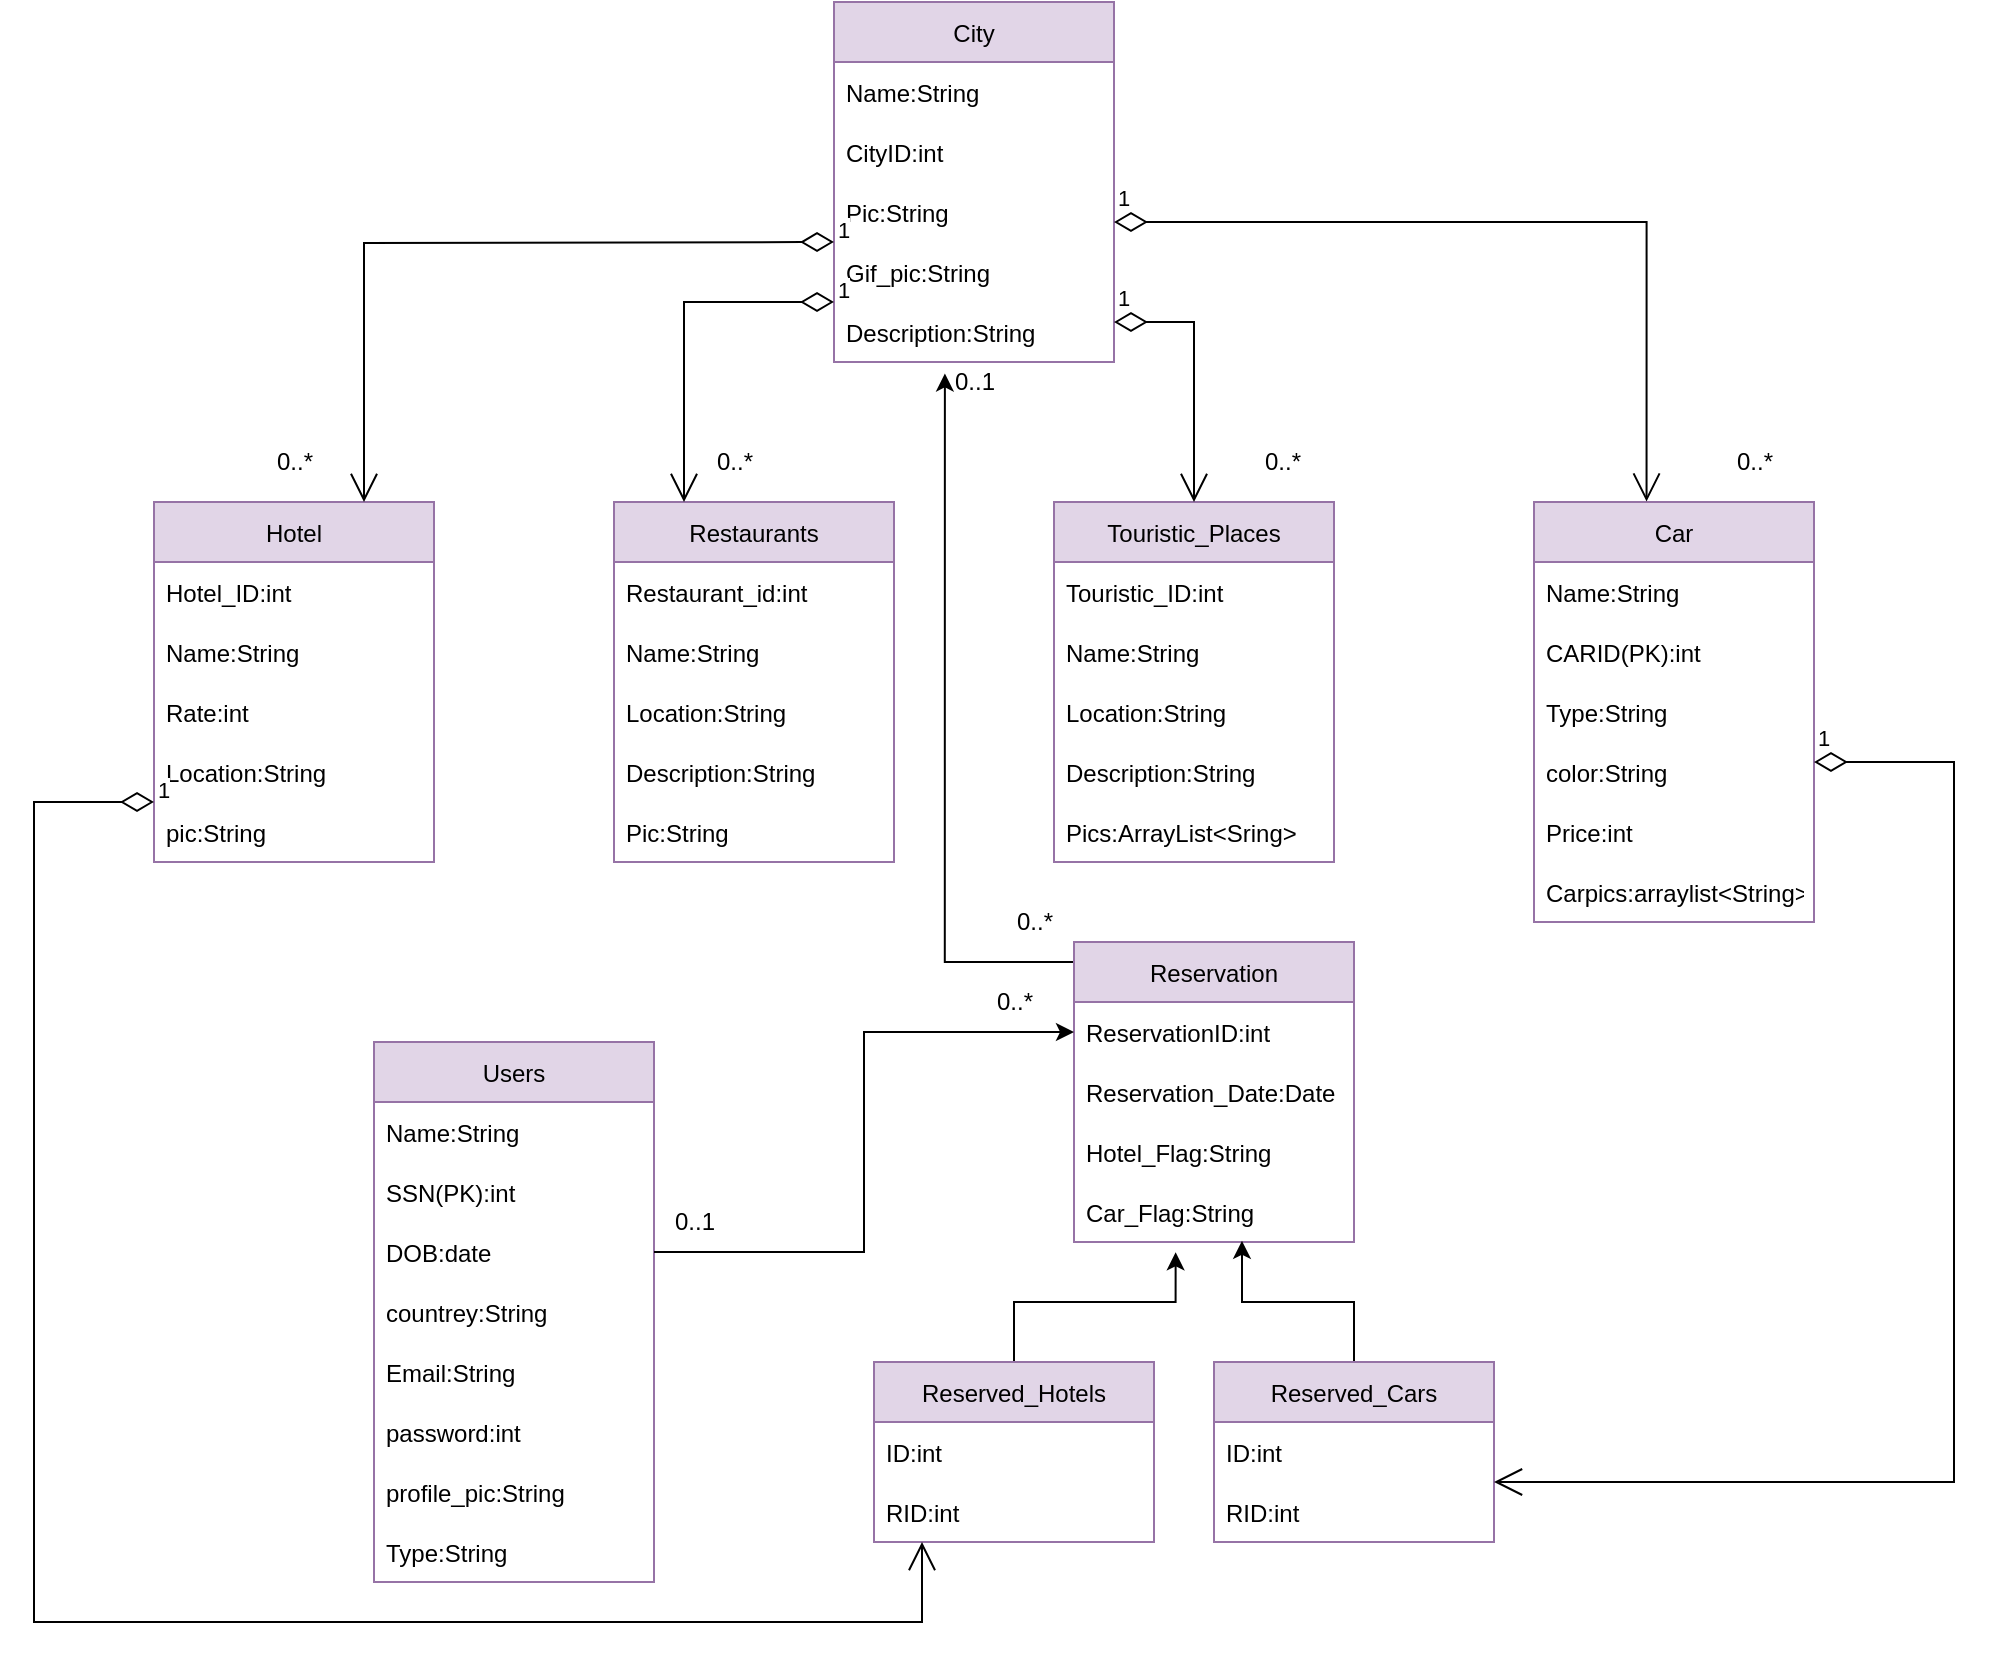 <mxfile version="15.4.0" type="device"><diagram id="C5RBs43oDa-KdzZeNtuy" name="Page-1"><mxGraphModel dx="2290" dy="846" grid="1" gridSize="10" guides="1" tooltips="1" connect="1" arrows="1" fold="1" page="1" pageScale="1" pageWidth="827" pageHeight="1169" math="0" shadow="0"><root><mxCell id="WIyWlLk6GJQsqaUBKTNV-0"/><mxCell id="WIyWlLk6GJQsqaUBKTNV-1" parent="WIyWlLk6GJQsqaUBKTNV-0"/><mxCell id="H8OrNMDpa2z66B9e2zrG-1" value="Users" style="swimlane;fontStyle=0;childLayout=stackLayout;horizontal=1;startSize=30;horizontalStack=0;resizeParent=1;resizeParentMax=0;resizeLast=0;collapsible=1;marginBottom=0;fillColor=#e1d5e7;strokeColor=#9673a6;" parent="WIyWlLk6GJQsqaUBKTNV-1" vertex="1"><mxGeometry x="-60" y="660" width="140" height="270" as="geometry"/></mxCell><mxCell id="H8OrNMDpa2z66B9e2zrG-8" value="Name:String" style="text;strokeColor=none;fillColor=none;align=left;verticalAlign=middle;spacingLeft=4;spacingRight=4;overflow=hidden;points=[[0,0.5],[1,0.5]];portConstraint=eastwest;rotatable=0;" parent="H8OrNMDpa2z66B9e2zrG-1" vertex="1"><mxGeometry y="30" width="140" height="30" as="geometry"/></mxCell><mxCell id="H8OrNMDpa2z66B9e2zrG-9" value="SSN(PK):int" style="text;strokeColor=none;fillColor=none;align=left;verticalAlign=middle;spacingLeft=4;spacingRight=4;overflow=hidden;points=[[0,0.5],[1,0.5]];portConstraint=eastwest;rotatable=0;" parent="H8OrNMDpa2z66B9e2zrG-1" vertex="1"><mxGeometry y="60" width="140" height="30" as="geometry"/></mxCell><mxCell id="H8OrNMDpa2z66B9e2zrG-10" value="DOB:date" style="text;strokeColor=none;fillColor=none;align=left;verticalAlign=middle;spacingLeft=4;spacingRight=4;overflow=hidden;points=[[0,0.5],[1,0.5]];portConstraint=eastwest;rotatable=0;" parent="H8OrNMDpa2z66B9e2zrG-1" vertex="1"><mxGeometry y="90" width="140" height="30" as="geometry"/></mxCell><mxCell id="H8OrNMDpa2z66B9e2zrG-11" value="countrey:String" style="text;strokeColor=none;fillColor=none;align=left;verticalAlign=middle;spacingLeft=4;spacingRight=4;overflow=hidden;points=[[0,0.5],[1,0.5]];portConstraint=eastwest;rotatable=0;" parent="H8OrNMDpa2z66B9e2zrG-1" vertex="1"><mxGeometry y="120" width="140" height="30" as="geometry"/></mxCell><mxCell id="H8OrNMDpa2z66B9e2zrG-12" value="Email:String" style="text;strokeColor=none;fillColor=none;align=left;verticalAlign=middle;spacingLeft=4;spacingRight=4;overflow=hidden;points=[[0,0.5],[1,0.5]];portConstraint=eastwest;rotatable=0;" parent="H8OrNMDpa2z66B9e2zrG-1" vertex="1"><mxGeometry y="150" width="140" height="30" as="geometry"/></mxCell><mxCell id="H8OrNMDpa2z66B9e2zrG-13" value="password:int" style="text;strokeColor=none;fillColor=none;align=left;verticalAlign=middle;spacingLeft=4;spacingRight=4;overflow=hidden;points=[[0,0.5],[1,0.5]];portConstraint=eastwest;rotatable=0;" parent="H8OrNMDpa2z66B9e2zrG-1" vertex="1"><mxGeometry y="180" width="140" height="30" as="geometry"/></mxCell><mxCell id="H8OrNMDpa2z66B9e2zrG-14" value="profile_pic:String" style="text;strokeColor=none;fillColor=none;align=left;verticalAlign=middle;spacingLeft=4;spacingRight=4;overflow=hidden;points=[[0,0.5],[1,0.5]];portConstraint=eastwest;rotatable=0;" parent="H8OrNMDpa2z66B9e2zrG-1" vertex="1"><mxGeometry y="210" width="140" height="30" as="geometry"/></mxCell><mxCell id="H8OrNMDpa2z66B9e2zrG-15" value="Type:String" style="text;strokeColor=none;fillColor=none;align=left;verticalAlign=middle;spacingLeft=4;spacingRight=4;overflow=hidden;points=[[0,0.5],[1,0.5]];portConstraint=eastwest;rotatable=0;" parent="H8OrNMDpa2z66B9e2zrG-1" vertex="1"><mxGeometry y="240" width="140" height="30" as="geometry"/></mxCell><mxCell id="H8OrNMDpa2z66B9e2zrG-16" value="City" style="swimlane;fontStyle=0;childLayout=stackLayout;horizontal=1;startSize=30;horizontalStack=0;resizeParent=1;resizeParentMax=0;resizeLast=0;collapsible=1;marginBottom=0;fillColor=#e1d5e7;strokeColor=#9673a6;" parent="WIyWlLk6GJQsqaUBKTNV-1" vertex="1"><mxGeometry x="170" y="140" width="140" height="180" as="geometry"/></mxCell><mxCell id="H8OrNMDpa2z66B9e2zrG-17" value="Name:String" style="text;strokeColor=none;fillColor=none;align=left;verticalAlign=middle;spacingLeft=4;spacingRight=4;overflow=hidden;points=[[0,0.5],[1,0.5]];portConstraint=eastwest;rotatable=0;" parent="H8OrNMDpa2z66B9e2zrG-16" vertex="1"><mxGeometry y="30" width="140" height="30" as="geometry"/></mxCell><mxCell id="H8OrNMDpa2z66B9e2zrG-18" value="CityID:int" style="text;strokeColor=none;fillColor=none;align=left;verticalAlign=middle;spacingLeft=4;spacingRight=4;overflow=hidden;points=[[0,0.5],[1,0.5]];portConstraint=eastwest;rotatable=0;" parent="H8OrNMDpa2z66B9e2zrG-16" vertex="1"><mxGeometry y="60" width="140" height="30" as="geometry"/></mxCell><mxCell id="H8OrNMDpa2z66B9e2zrG-19" value="Pic:String" style="text;strokeColor=none;fillColor=none;align=left;verticalAlign=middle;spacingLeft=4;spacingRight=4;overflow=hidden;points=[[0,0.5],[1,0.5]];portConstraint=eastwest;rotatable=0;" parent="H8OrNMDpa2z66B9e2zrG-16" vertex="1"><mxGeometry y="90" width="140" height="30" as="geometry"/></mxCell><mxCell id="H8OrNMDpa2z66B9e2zrG-20" value="Gif_pic:String" style="text;strokeColor=none;fillColor=none;align=left;verticalAlign=middle;spacingLeft=4;spacingRight=4;overflow=hidden;points=[[0,0.5],[1,0.5]];portConstraint=eastwest;rotatable=0;" parent="H8OrNMDpa2z66B9e2zrG-16" vertex="1"><mxGeometry y="120" width="140" height="30" as="geometry"/></mxCell><mxCell id="H8OrNMDpa2z66B9e2zrG-21" value="Description:String" style="text;strokeColor=none;fillColor=none;align=left;verticalAlign=middle;spacingLeft=4;spacingRight=4;overflow=hidden;points=[[0,0.5],[1,0.5]];portConstraint=eastwest;rotatable=0;" parent="H8OrNMDpa2z66B9e2zrG-16" vertex="1"><mxGeometry y="150" width="140" height="30" as="geometry"/></mxCell><mxCell id="H8OrNMDpa2z66B9e2zrG-25" value="Car" style="swimlane;fontStyle=0;childLayout=stackLayout;horizontal=1;startSize=30;horizontalStack=0;resizeParent=1;resizeParentMax=0;resizeLast=0;collapsible=1;marginBottom=0;fillColor=#e1d5e7;strokeColor=#9673a6;" parent="WIyWlLk6GJQsqaUBKTNV-1" vertex="1"><mxGeometry x="520" y="390" width="140" height="210" as="geometry"/></mxCell><mxCell id="H8OrNMDpa2z66B9e2zrG-26" value="Name:String" style="text;strokeColor=none;fillColor=none;align=left;verticalAlign=middle;spacingLeft=4;spacingRight=4;overflow=hidden;points=[[0,0.5],[1,0.5]];portConstraint=eastwest;rotatable=0;" parent="H8OrNMDpa2z66B9e2zrG-25" vertex="1"><mxGeometry y="30" width="140" height="30" as="geometry"/></mxCell><mxCell id="H8OrNMDpa2z66B9e2zrG-27" value="CARID(PK):int" style="text;strokeColor=none;fillColor=none;align=left;verticalAlign=middle;spacingLeft=4;spacingRight=4;overflow=hidden;points=[[0,0.5],[1,0.5]];portConstraint=eastwest;rotatable=0;" parent="H8OrNMDpa2z66B9e2zrG-25" vertex="1"><mxGeometry y="60" width="140" height="30" as="geometry"/></mxCell><mxCell id="H8OrNMDpa2z66B9e2zrG-28" value="Type:String" style="text;strokeColor=none;fillColor=none;align=left;verticalAlign=middle;spacingLeft=4;spacingRight=4;overflow=hidden;points=[[0,0.5],[1,0.5]];portConstraint=eastwest;rotatable=0;" parent="H8OrNMDpa2z66B9e2zrG-25" vertex="1"><mxGeometry y="90" width="140" height="30" as="geometry"/></mxCell><mxCell id="H8OrNMDpa2z66B9e2zrG-29" value="color:String" style="text;strokeColor=none;fillColor=none;align=left;verticalAlign=middle;spacingLeft=4;spacingRight=4;overflow=hidden;points=[[0,0.5],[1,0.5]];portConstraint=eastwest;rotatable=0;" parent="H8OrNMDpa2z66B9e2zrG-25" vertex="1"><mxGeometry y="120" width="140" height="30" as="geometry"/></mxCell><mxCell id="H8OrNMDpa2z66B9e2zrG-30" value="Price:int" style="text;strokeColor=none;fillColor=none;align=left;verticalAlign=middle;spacingLeft=4;spacingRight=4;overflow=hidden;points=[[0,0.5],[1,0.5]];portConstraint=eastwest;rotatable=0;" parent="H8OrNMDpa2z66B9e2zrG-25" vertex="1"><mxGeometry y="150" width="140" height="30" as="geometry"/></mxCell><mxCell id="H8OrNMDpa2z66B9e2zrG-31" value="Carpics:arraylist&lt;String&gt;" style="text;strokeColor=none;fillColor=none;align=left;verticalAlign=middle;spacingLeft=4;spacingRight=4;overflow=hidden;points=[[0,0.5],[1,0.5]];portConstraint=eastwest;rotatable=0;" parent="H8OrNMDpa2z66B9e2zrG-25" vertex="1"><mxGeometry y="180" width="140" height="30" as="geometry"/></mxCell><mxCell id="H8OrNMDpa2z66B9e2zrG-42" value="Hotel" style="swimlane;fontStyle=0;childLayout=stackLayout;horizontal=1;startSize=30;horizontalStack=0;resizeParent=1;resizeParentMax=0;resizeLast=0;collapsible=1;marginBottom=0;fillColor=#e1d5e7;strokeColor=#9673a6;" parent="WIyWlLk6GJQsqaUBKTNV-1" vertex="1"><mxGeometry x="-170" y="390" width="140" height="180" as="geometry"/></mxCell><mxCell id="H8OrNMDpa2z66B9e2zrG-43" value="Hotel_ID:int" style="text;strokeColor=none;fillColor=none;align=left;verticalAlign=middle;spacingLeft=4;spacingRight=4;overflow=hidden;points=[[0,0.5],[1,0.5]];portConstraint=eastwest;rotatable=0;" parent="H8OrNMDpa2z66B9e2zrG-42" vertex="1"><mxGeometry y="30" width="140" height="30" as="geometry"/></mxCell><mxCell id="H8OrNMDpa2z66B9e2zrG-44" value="Name:String" style="text;strokeColor=none;fillColor=none;align=left;verticalAlign=middle;spacingLeft=4;spacingRight=4;overflow=hidden;points=[[0,0.5],[1,0.5]];portConstraint=eastwest;rotatable=0;" parent="H8OrNMDpa2z66B9e2zrG-42" vertex="1"><mxGeometry y="60" width="140" height="30" as="geometry"/></mxCell><mxCell id="H8OrNMDpa2z66B9e2zrG-45" value="Rate:int" style="text;strokeColor=none;fillColor=none;align=left;verticalAlign=middle;spacingLeft=4;spacingRight=4;overflow=hidden;points=[[0,0.5],[1,0.5]];portConstraint=eastwest;rotatable=0;" parent="H8OrNMDpa2z66B9e2zrG-42" vertex="1"><mxGeometry y="90" width="140" height="30" as="geometry"/></mxCell><mxCell id="H8OrNMDpa2z66B9e2zrG-47" value="Location:String" style="text;strokeColor=none;fillColor=none;align=left;verticalAlign=middle;spacingLeft=4;spacingRight=4;overflow=hidden;points=[[0,0.5],[1,0.5]];portConstraint=eastwest;rotatable=0;" parent="H8OrNMDpa2z66B9e2zrG-42" vertex="1"><mxGeometry y="120" width="140" height="30" as="geometry"/></mxCell><mxCell id="H8OrNMDpa2z66B9e2zrG-48" value="pic:String" style="text;strokeColor=none;fillColor=none;align=left;verticalAlign=middle;spacingLeft=4;spacingRight=4;overflow=hidden;points=[[0,0.5],[1,0.5]];portConstraint=eastwest;rotatable=0;" parent="H8OrNMDpa2z66B9e2zrG-42" vertex="1"><mxGeometry y="150" width="140" height="30" as="geometry"/></mxCell><mxCell id="H8OrNMDpa2z66B9e2zrG-51" value="Restaurants" style="swimlane;fontStyle=0;childLayout=stackLayout;horizontal=1;startSize=30;horizontalStack=0;resizeParent=1;resizeParentMax=0;resizeLast=0;collapsible=1;marginBottom=0;fillColor=#e1d5e7;strokeColor=#9673a6;" parent="WIyWlLk6GJQsqaUBKTNV-1" vertex="1"><mxGeometry x="60" y="390" width="140" height="180" as="geometry"/></mxCell><mxCell id="H8OrNMDpa2z66B9e2zrG-52" value="Restaurant_id:int" style="text;strokeColor=none;fillColor=none;align=left;verticalAlign=middle;spacingLeft=4;spacingRight=4;overflow=hidden;points=[[0,0.5],[1,0.5]];portConstraint=eastwest;rotatable=0;" parent="H8OrNMDpa2z66B9e2zrG-51" vertex="1"><mxGeometry y="30" width="140" height="30" as="geometry"/></mxCell><mxCell id="H8OrNMDpa2z66B9e2zrG-53" value="Name:String" style="text;strokeColor=none;fillColor=none;align=left;verticalAlign=middle;spacingLeft=4;spacingRight=4;overflow=hidden;points=[[0,0.5],[1,0.5]];portConstraint=eastwest;rotatable=0;" parent="H8OrNMDpa2z66B9e2zrG-51" vertex="1"><mxGeometry y="60" width="140" height="30" as="geometry"/></mxCell><mxCell id="H8OrNMDpa2z66B9e2zrG-54" value="Location:String" style="text;strokeColor=none;fillColor=none;align=left;verticalAlign=middle;spacingLeft=4;spacingRight=4;overflow=hidden;points=[[0,0.5],[1,0.5]];portConstraint=eastwest;rotatable=0;" parent="H8OrNMDpa2z66B9e2zrG-51" vertex="1"><mxGeometry y="90" width="140" height="30" as="geometry"/></mxCell><mxCell id="H8OrNMDpa2z66B9e2zrG-55" value="Description:String" style="text;strokeColor=none;fillColor=none;align=left;verticalAlign=middle;spacingLeft=4;spacingRight=4;overflow=hidden;points=[[0,0.5],[1,0.5]];portConstraint=eastwest;rotatable=0;" parent="H8OrNMDpa2z66B9e2zrG-51" vertex="1"><mxGeometry y="120" width="140" height="30" as="geometry"/></mxCell><mxCell id="H8OrNMDpa2z66B9e2zrG-56" value="Pic:String" style="text;strokeColor=none;fillColor=none;align=left;verticalAlign=middle;spacingLeft=4;spacingRight=4;overflow=hidden;points=[[0,0.5],[1,0.5]];portConstraint=eastwest;rotatable=0;" parent="H8OrNMDpa2z66B9e2zrG-51" vertex="1"><mxGeometry y="150" width="140" height="30" as="geometry"/></mxCell><mxCell id="H8OrNMDpa2z66B9e2zrG-60" value="Touristic_Places" style="swimlane;fontStyle=0;childLayout=stackLayout;horizontal=1;startSize=30;horizontalStack=0;resizeParent=1;resizeParentMax=0;resizeLast=0;collapsible=1;marginBottom=0;fillColor=#e1d5e7;strokeColor=#9673a6;" parent="WIyWlLk6GJQsqaUBKTNV-1" vertex="1"><mxGeometry x="280" y="390" width="140" height="180" as="geometry"/></mxCell><mxCell id="H8OrNMDpa2z66B9e2zrG-61" value="Touristic_ID:int" style="text;strokeColor=none;fillColor=none;align=left;verticalAlign=middle;spacingLeft=4;spacingRight=4;overflow=hidden;points=[[0,0.5],[1,0.5]];portConstraint=eastwest;rotatable=0;" parent="H8OrNMDpa2z66B9e2zrG-60" vertex="1"><mxGeometry y="30" width="140" height="30" as="geometry"/></mxCell><mxCell id="H8OrNMDpa2z66B9e2zrG-62" value="Name:String" style="text;strokeColor=none;fillColor=none;align=left;verticalAlign=middle;spacingLeft=4;spacingRight=4;overflow=hidden;points=[[0,0.5],[1,0.5]];portConstraint=eastwest;rotatable=0;" parent="H8OrNMDpa2z66B9e2zrG-60" vertex="1"><mxGeometry y="60" width="140" height="30" as="geometry"/></mxCell><mxCell id="H8OrNMDpa2z66B9e2zrG-63" value="Location:String" style="text;strokeColor=none;fillColor=none;align=left;verticalAlign=middle;spacingLeft=4;spacingRight=4;overflow=hidden;points=[[0,0.5],[1,0.5]];portConstraint=eastwest;rotatable=0;" parent="H8OrNMDpa2z66B9e2zrG-60" vertex="1"><mxGeometry y="90" width="140" height="30" as="geometry"/></mxCell><mxCell id="H8OrNMDpa2z66B9e2zrG-64" value="Description:String" style="text;strokeColor=none;fillColor=none;align=left;verticalAlign=middle;spacingLeft=4;spacingRight=4;overflow=hidden;points=[[0,0.5],[1,0.5]];portConstraint=eastwest;rotatable=0;" parent="H8OrNMDpa2z66B9e2zrG-60" vertex="1"><mxGeometry y="120" width="140" height="30" as="geometry"/></mxCell><mxCell id="H8OrNMDpa2z66B9e2zrG-65" value="Pics:ArrayList&lt;Sring&gt;" style="text;strokeColor=none;fillColor=none;align=left;verticalAlign=middle;spacingLeft=4;spacingRight=4;overflow=hidden;points=[[0,0.5],[1,0.5]];portConstraint=eastwest;rotatable=0;" parent="H8OrNMDpa2z66B9e2zrG-60" vertex="1"><mxGeometry y="150" width="140" height="30" as="geometry"/></mxCell><mxCell id="H8OrNMDpa2z66B9e2zrG-125" style="edgeStyle=orthogonalEdgeStyle;rounded=0;orthogonalLoop=1;jettySize=auto;html=1;entryX=0.396;entryY=1.19;entryDx=0;entryDy=0;entryPerimeter=0;" parent="WIyWlLk6GJQsqaUBKTNV-1" source="H8OrNMDpa2z66B9e2zrG-69" target="H8OrNMDpa2z66B9e2zrG-21" edge="1"><mxGeometry relative="1" as="geometry"><Array as="points"><mxPoint x="225" y="620"/></Array></mxGeometry></mxCell><mxCell id="H8OrNMDpa2z66B9e2zrG-69" value="Reservation" style="swimlane;fontStyle=0;childLayout=stackLayout;horizontal=1;startSize=30;horizontalStack=0;resizeParent=1;resizeParentMax=0;resizeLast=0;collapsible=1;marginBottom=0;fillColor=#e1d5e7;strokeColor=#9673a6;" parent="WIyWlLk6GJQsqaUBKTNV-1" vertex="1"><mxGeometry x="290" y="610" width="140" height="150" as="geometry"/></mxCell><mxCell id="H8OrNMDpa2z66B9e2zrG-70" value="ReservationID:int" style="text;strokeColor=none;fillColor=none;align=left;verticalAlign=middle;spacingLeft=4;spacingRight=4;overflow=hidden;points=[[0,0.5],[1,0.5]];portConstraint=eastwest;rotatable=0;" parent="H8OrNMDpa2z66B9e2zrG-69" vertex="1"><mxGeometry y="30" width="140" height="30" as="geometry"/></mxCell><mxCell id="H8OrNMDpa2z66B9e2zrG-71" value="Reservation_Date:Date" style="text;strokeColor=none;fillColor=none;align=left;verticalAlign=middle;spacingLeft=4;spacingRight=4;overflow=hidden;points=[[0,0.5],[1,0.5]];portConstraint=eastwest;rotatable=0;" parent="H8OrNMDpa2z66B9e2zrG-69" vertex="1"><mxGeometry y="60" width="140" height="30" as="geometry"/></mxCell><mxCell id="H8OrNMDpa2z66B9e2zrG-72" value="Hotel_Flag:String" style="text;strokeColor=none;fillColor=none;align=left;verticalAlign=middle;spacingLeft=4;spacingRight=4;overflow=hidden;points=[[0,0.5],[1,0.5]];portConstraint=eastwest;rotatable=0;" parent="H8OrNMDpa2z66B9e2zrG-69" vertex="1"><mxGeometry y="90" width="140" height="30" as="geometry"/></mxCell><mxCell id="H8OrNMDpa2z66B9e2zrG-73" value="Car_Flag:String" style="text;strokeColor=none;fillColor=none;align=left;verticalAlign=middle;spacingLeft=4;spacingRight=4;overflow=hidden;points=[[0,0.5],[1,0.5]];portConstraint=eastwest;rotatable=0;" parent="H8OrNMDpa2z66B9e2zrG-69" vertex="1"><mxGeometry y="120" width="140" height="30" as="geometry"/></mxCell><mxCell id="H8OrNMDpa2z66B9e2zrG-98" style="edgeStyle=orthogonalEdgeStyle;rounded=0;orthogonalLoop=1;jettySize=auto;html=1;entryX=0.363;entryY=1.171;entryDx=0;entryDy=0;entryPerimeter=0;" parent="WIyWlLk6GJQsqaUBKTNV-1" source="H8OrNMDpa2z66B9e2zrG-78" target="H8OrNMDpa2z66B9e2zrG-73" edge="1"><mxGeometry relative="1" as="geometry"><Array as="points"><mxPoint x="260" y="790"/><mxPoint x="341" y="790"/></Array></mxGeometry></mxCell><mxCell id="H8OrNMDpa2z66B9e2zrG-78" value="Reserved_Hotels" style="swimlane;fontStyle=0;childLayout=stackLayout;horizontal=1;startSize=30;horizontalStack=0;resizeParent=1;resizeParentMax=0;resizeLast=0;collapsible=1;marginBottom=0;fillColor=#e1d5e7;strokeColor=#9673a6;" parent="WIyWlLk6GJQsqaUBKTNV-1" vertex="1"><mxGeometry x="190" y="820" width="140" height="90" as="geometry"/></mxCell><mxCell id="H8OrNMDpa2z66B9e2zrG-79" value="ID:int" style="text;strokeColor=none;fillColor=none;align=left;verticalAlign=middle;spacingLeft=4;spacingRight=4;overflow=hidden;points=[[0,0.5],[1,0.5]];portConstraint=eastwest;rotatable=0;" parent="H8OrNMDpa2z66B9e2zrG-78" vertex="1"><mxGeometry y="30" width="140" height="30" as="geometry"/></mxCell><mxCell id="H8OrNMDpa2z66B9e2zrG-80" value="RID:int" style="text;strokeColor=none;fillColor=none;align=left;verticalAlign=middle;spacingLeft=4;spacingRight=4;overflow=hidden;points=[[0,0.5],[1,0.5]];portConstraint=eastwest;rotatable=0;" parent="H8OrNMDpa2z66B9e2zrG-78" vertex="1"><mxGeometry y="60" width="140" height="30" as="geometry"/></mxCell><mxCell id="H8OrNMDpa2z66B9e2zrG-94" style="edgeStyle=orthogonalEdgeStyle;rounded=0;orthogonalLoop=1;jettySize=auto;html=1;entryX=0.6;entryY=0.981;entryDx=0;entryDy=0;entryPerimeter=0;" parent="WIyWlLk6GJQsqaUBKTNV-1" source="H8OrNMDpa2z66B9e2zrG-83" target="H8OrNMDpa2z66B9e2zrG-73" edge="1"><mxGeometry relative="1" as="geometry"/></mxCell><mxCell id="H8OrNMDpa2z66B9e2zrG-83" value="Reserved_Cars" style="swimlane;fontStyle=0;childLayout=stackLayout;horizontal=1;startSize=30;horizontalStack=0;resizeParent=1;resizeParentMax=0;resizeLast=0;collapsible=1;marginBottom=0;fillColor=#e1d5e7;strokeColor=#9673a6;" parent="WIyWlLk6GJQsqaUBKTNV-1" vertex="1"><mxGeometry x="360" y="820" width="140" height="90" as="geometry"/></mxCell><mxCell id="H8OrNMDpa2z66B9e2zrG-84" value="ID:int" style="text;strokeColor=none;fillColor=none;align=left;verticalAlign=middle;spacingLeft=4;spacingRight=4;overflow=hidden;points=[[0,0.5],[1,0.5]];portConstraint=eastwest;rotatable=0;" parent="H8OrNMDpa2z66B9e2zrG-83" vertex="1"><mxGeometry y="30" width="140" height="30" as="geometry"/></mxCell><mxCell id="H8OrNMDpa2z66B9e2zrG-85" value="RID:int" style="text;strokeColor=none;fillColor=none;align=left;verticalAlign=middle;spacingLeft=4;spacingRight=4;overflow=hidden;points=[[0,0.5],[1,0.5]];portConstraint=eastwest;rotatable=0;" parent="H8OrNMDpa2z66B9e2zrG-83" vertex="1"><mxGeometry y="60" width="140" height="30" as="geometry"/></mxCell><mxCell id="H8OrNMDpa2z66B9e2zrG-100" value="1" style="endArrow=open;html=1;endSize=12;startArrow=diamondThin;startSize=14;startFill=0;edgeStyle=orthogonalEdgeStyle;align=left;verticalAlign=bottom;rounded=0;entryX=0.75;entryY=0;entryDx=0;entryDy=0;" parent="WIyWlLk6GJQsqaUBKTNV-1" target="H8OrNMDpa2z66B9e2zrG-42" edge="1"><mxGeometry x="-1" y="3" relative="1" as="geometry"><mxPoint x="170" y="260" as="sourcePoint"/><mxPoint x="10" y="260" as="targetPoint"/></mxGeometry></mxCell><mxCell id="H8OrNMDpa2z66B9e2zrG-109" value="1" style="endArrow=open;html=1;endSize=12;startArrow=diamondThin;startSize=14;startFill=0;edgeStyle=orthogonalEdgeStyle;align=left;verticalAlign=bottom;rounded=0;entryX=0.402;entryY=-0.001;entryDx=0;entryDy=0;entryPerimeter=0;" parent="WIyWlLk6GJQsqaUBKTNV-1" target="H8OrNMDpa2z66B9e2zrG-25" edge="1"><mxGeometry x="-1" y="3" relative="1" as="geometry"><mxPoint x="310" y="250" as="sourcePoint"/><mxPoint x="470" y="250" as="targetPoint"/><Array as="points"><mxPoint x="576" y="250"/></Array></mxGeometry></mxCell><mxCell id="H8OrNMDpa2z66B9e2zrG-107" value="1" style="endArrow=open;html=1;endSize=12;startArrow=diamondThin;startSize=14;startFill=0;edgeStyle=orthogonalEdgeStyle;align=left;verticalAlign=bottom;rounded=0;entryX=0.25;entryY=0;entryDx=0;entryDy=0;" parent="WIyWlLk6GJQsqaUBKTNV-1" target="H8OrNMDpa2z66B9e2zrG-51" edge="1"><mxGeometry x="-1" y="3" relative="1" as="geometry"><mxPoint x="170" y="290" as="sourcePoint"/><mxPoint x="90" y="290" as="targetPoint"/><Array as="points"><mxPoint x="95" y="290"/></Array></mxGeometry></mxCell><mxCell id="H8OrNMDpa2z66B9e2zrG-110" value="1" style="endArrow=open;html=1;endSize=12;startArrow=diamondThin;startSize=14;startFill=0;edgeStyle=orthogonalEdgeStyle;align=left;verticalAlign=bottom;rounded=0;entryX=0.5;entryY=0;entryDx=0;entryDy=0;" parent="WIyWlLk6GJQsqaUBKTNV-1" target="H8OrNMDpa2z66B9e2zrG-60" edge="1"><mxGeometry x="-1" y="3" relative="1" as="geometry"><mxPoint x="310" y="300" as="sourcePoint"/><mxPoint x="360" y="310" as="targetPoint"/><Array as="points"><mxPoint x="350" y="300"/></Array></mxGeometry></mxCell><mxCell id="H8OrNMDpa2z66B9e2zrG-111" value="0..*" style="text;html=1;align=center;verticalAlign=middle;resizable=0;points=[];autosize=1;strokeColor=none;fillColor=none;" parent="WIyWlLk6GJQsqaUBKTNV-1" vertex="1"><mxGeometry x="-115" y="360" width="30" height="20" as="geometry"/></mxCell><mxCell id="H8OrNMDpa2z66B9e2zrG-112" value="0..*" style="text;html=1;align=center;verticalAlign=middle;resizable=0;points=[];autosize=1;strokeColor=none;fillColor=none;" parent="WIyWlLk6GJQsqaUBKTNV-1" vertex="1"><mxGeometry x="105" y="360" width="30" height="20" as="geometry"/></mxCell><mxCell id="H8OrNMDpa2z66B9e2zrG-113" value="0..*" style="text;html=1;align=center;verticalAlign=middle;resizable=0;points=[];autosize=1;strokeColor=none;fillColor=none;" parent="WIyWlLk6GJQsqaUBKTNV-1" vertex="1"><mxGeometry x="379" y="360" width="30" height="20" as="geometry"/></mxCell><mxCell id="H8OrNMDpa2z66B9e2zrG-114" value="0..*" style="text;html=1;align=center;verticalAlign=middle;resizable=0;points=[];autosize=1;strokeColor=none;fillColor=none;" parent="WIyWlLk6GJQsqaUBKTNV-1" vertex="1"><mxGeometry x="615" y="360" width="30" height="20" as="geometry"/></mxCell><mxCell id="H8OrNMDpa2z66B9e2zrG-116" style="edgeStyle=orthogonalEdgeStyle;rounded=0;orthogonalLoop=1;jettySize=auto;html=1;entryX=0;entryY=0.5;entryDx=0;entryDy=0;" parent="WIyWlLk6GJQsqaUBKTNV-1" source="H8OrNMDpa2z66B9e2zrG-10" target="H8OrNMDpa2z66B9e2zrG-70" edge="1"><mxGeometry relative="1" as="geometry"/></mxCell><mxCell id="H8OrNMDpa2z66B9e2zrG-117" value="0..1" style="text;html=1;align=center;verticalAlign=middle;resizable=0;points=[];autosize=1;strokeColor=none;fillColor=none;" parent="WIyWlLk6GJQsqaUBKTNV-1" vertex="1"><mxGeometry x="80" y="740" width="40" height="20" as="geometry"/></mxCell><mxCell id="H8OrNMDpa2z66B9e2zrG-118" value="0..*" style="text;html=1;align=center;verticalAlign=middle;resizable=0;points=[];autosize=1;strokeColor=none;fillColor=none;" parent="WIyWlLk6GJQsqaUBKTNV-1" vertex="1"><mxGeometry x="245" y="630" width="30" height="20" as="geometry"/></mxCell><mxCell id="H8OrNMDpa2z66B9e2zrG-121" value="1" style="endArrow=open;html=1;endSize=12;startArrow=diamondThin;startSize=14;startFill=0;edgeStyle=orthogonalEdgeStyle;align=left;verticalAlign=bottom;rounded=0;" parent="WIyWlLk6GJQsqaUBKTNV-1" edge="1"><mxGeometry x="-1" y="3" relative="1" as="geometry"><mxPoint x="-170" y="540" as="sourcePoint"/><mxPoint x="214" y="910" as="targetPoint"/><Array as="points"><mxPoint x="-230" y="540"/><mxPoint x="-230" y="950"/><mxPoint x="214" y="950"/></Array></mxGeometry></mxCell><mxCell id="H8OrNMDpa2z66B9e2zrG-124" value="1" style="endArrow=open;html=1;endSize=12;startArrow=diamondThin;startSize=14;startFill=0;edgeStyle=orthogonalEdgeStyle;align=left;verticalAlign=bottom;rounded=0;" parent="WIyWlLk6GJQsqaUBKTNV-1" target="H8OrNMDpa2z66B9e2zrG-85" edge="1"><mxGeometry x="-1" y="3" relative="1" as="geometry"><mxPoint x="660" y="520" as="sourcePoint"/><mxPoint x="690" y="980" as="targetPoint"/><Array as="points"><mxPoint x="730" y="520"/><mxPoint x="730" y="880"/></Array></mxGeometry></mxCell><mxCell id="H8OrNMDpa2z66B9e2zrG-126" value="0..*" style="text;html=1;align=center;verticalAlign=middle;resizable=0;points=[];autosize=1;strokeColor=none;fillColor=none;" parent="WIyWlLk6GJQsqaUBKTNV-1" vertex="1"><mxGeometry x="255" y="590" width="30" height="20" as="geometry"/></mxCell><mxCell id="H8OrNMDpa2z66B9e2zrG-127" value="0..1" style="text;html=1;align=center;verticalAlign=middle;resizable=0;points=[];autosize=1;strokeColor=none;fillColor=none;" parent="WIyWlLk6GJQsqaUBKTNV-1" vertex="1"><mxGeometry x="220" y="320" width="40" height="20" as="geometry"/></mxCell></root></mxGraphModel></diagram></mxfile>